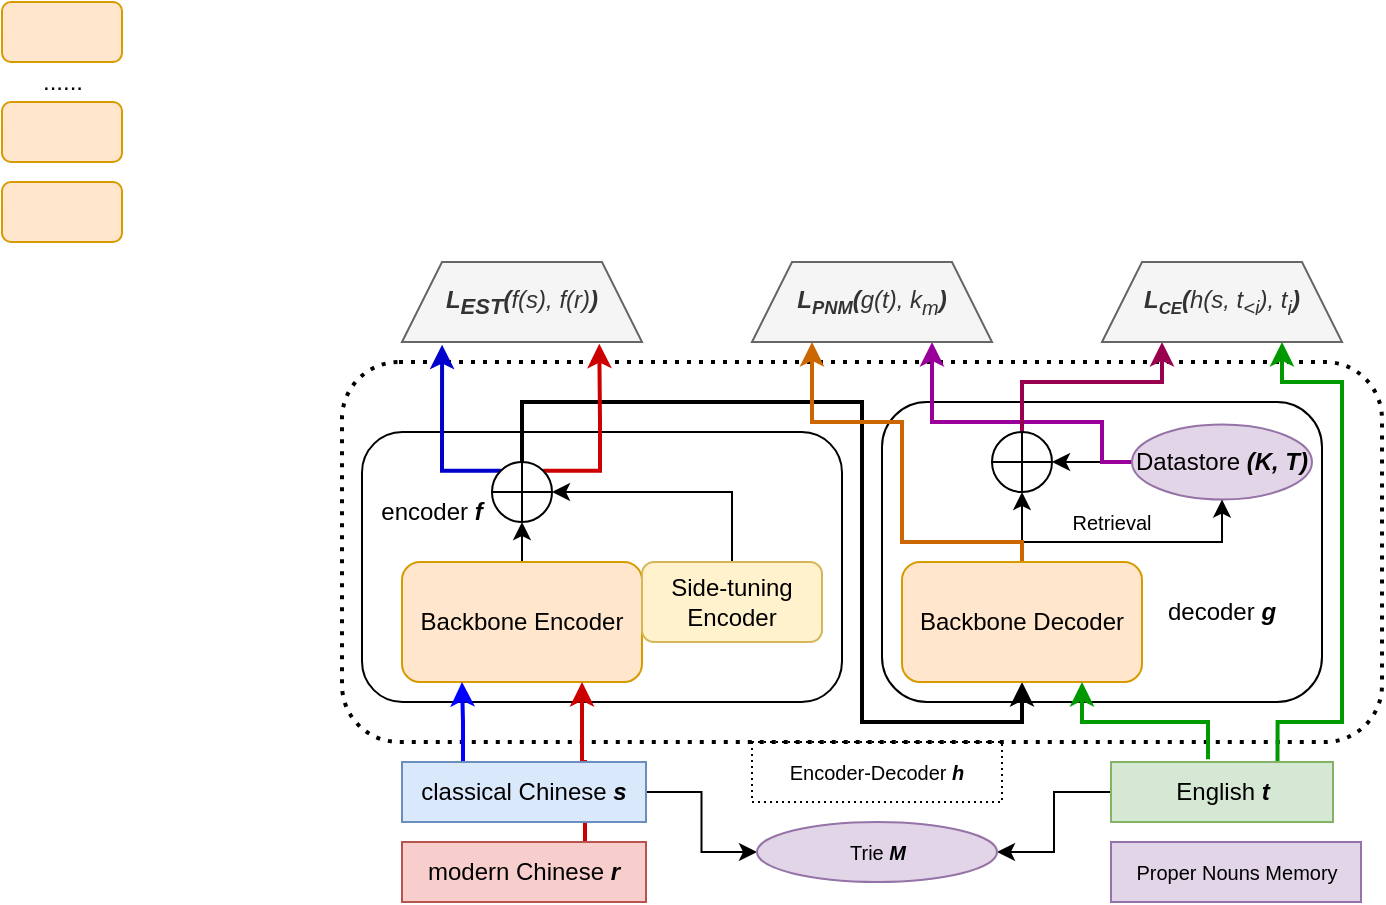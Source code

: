 <mxfile version="20.1.4" type="github">
  <diagram id="xoShVVpSHafOc3sDtM93" name="第 1 页">
    <mxGraphModel dx="981" dy="520" grid="1" gridSize="10" guides="1" tooltips="1" connect="1" arrows="1" fold="1" page="1" pageScale="1" pageWidth="827" pageHeight="1169" math="0" shadow="0">
      <root>
        <mxCell id="0" />
        <mxCell id="1" parent="0" />
        <mxCell id="M6iwQH-j2GS4edgFq6HO-42" value="" style="rounded=1;whiteSpace=wrap;html=1;fontSize=10;fillColor=none;dashed=1;dashPattern=1 2;strokeWidth=2;" vertex="1" parent="1">
          <mxGeometry x="190" y="240" width="520" height="190" as="geometry" />
        </mxCell>
        <mxCell id="M6iwQH-j2GS4edgFq6HO-21" value="" style="rounded=1;whiteSpace=wrap;html=1;fontSize=12;fillColor=none;" vertex="1" parent="1">
          <mxGeometry x="200" y="275" width="240" height="135" as="geometry" />
        </mxCell>
        <mxCell id="M6iwQH-j2GS4edgFq6HO-1" value="" style="rounded=1;whiteSpace=wrap;html=1;fillColor=#ffe6cc;strokeColor=#d79b00;" vertex="1" parent="1">
          <mxGeometry x="20" y="110" width="60" height="30" as="geometry" />
        </mxCell>
        <mxCell id="M6iwQH-j2GS4edgFq6HO-2" value="" style="rounded=1;whiteSpace=wrap;html=1;fillColor=#ffe6cc;strokeColor=#d79b00;" vertex="1" parent="1">
          <mxGeometry x="20" y="60" width="60" height="30" as="geometry" />
        </mxCell>
        <mxCell id="M6iwQH-j2GS4edgFq6HO-3" value="" style="rounded=1;whiteSpace=wrap;html=1;fillColor=#ffe6cc;strokeColor=#d79b00;" vertex="1" parent="1">
          <mxGeometry x="20" y="150" width="60" height="30" as="geometry" />
        </mxCell>
        <mxCell id="M6iwQH-j2GS4edgFq6HO-4" value="......" style="text;html=1;align=center;verticalAlign=middle;resizable=0;points=[];autosize=1;strokeColor=none;fillColor=none;" vertex="1" parent="1">
          <mxGeometry x="30" y="85" width="40" height="30" as="geometry" />
        </mxCell>
        <mxCell id="M6iwQH-j2GS4edgFq6HO-9" style="edgeStyle=orthogonalEdgeStyle;rounded=0;orthogonalLoop=1;jettySize=auto;html=1;exitX=0.5;exitY=0;exitDx=0;exitDy=0;entryX=0;entryY=0.5;entryDx=0;entryDy=0;" edge="1" parent="1" source="M6iwQH-j2GS4edgFq6HO-5" target="M6iwQH-j2GS4edgFq6HO-7">
          <mxGeometry relative="1" as="geometry" />
        </mxCell>
        <mxCell id="M6iwQH-j2GS4edgFq6HO-5" value="Backbone Encoder" style="rounded=1;whiteSpace=wrap;html=1;fillColor=#ffe6cc;strokeColor=#d79b00;" vertex="1" parent="1">
          <mxGeometry x="220" y="340" width="120" height="60" as="geometry" />
        </mxCell>
        <mxCell id="M6iwQH-j2GS4edgFq6HO-8" style="edgeStyle=orthogonalEdgeStyle;rounded=0;orthogonalLoop=1;jettySize=auto;html=1;exitX=0.5;exitY=0;exitDx=0;exitDy=0;entryX=0.5;entryY=1;entryDx=0;entryDy=0;" edge="1" parent="1" source="M6iwQH-j2GS4edgFq6HO-6" target="M6iwQH-j2GS4edgFq6HO-7">
          <mxGeometry relative="1" as="geometry" />
        </mxCell>
        <mxCell id="M6iwQH-j2GS4edgFq6HO-6" value="Side-tuning Encoder" style="rounded=1;whiteSpace=wrap;html=1;fillColor=#fff2cc;strokeColor=#d6b656;" vertex="1" parent="1">
          <mxGeometry x="340" y="340" width="90" height="40" as="geometry" />
        </mxCell>
        <mxCell id="M6iwQH-j2GS4edgFq6HO-17" style="edgeStyle=orthogonalEdgeStyle;rounded=0;orthogonalLoop=1;jettySize=auto;html=1;exitX=1;exitY=0;exitDx=0;exitDy=0;entryX=0.167;entryY=1.033;entryDx=0;entryDy=0;entryPerimeter=0;strokeColor=#0000CC;strokeWidth=2;" edge="1" parent="1" source="M6iwQH-j2GS4edgFq6HO-7" target="M6iwQH-j2GS4edgFq6HO-15">
          <mxGeometry relative="1" as="geometry">
            <Array as="points">
              <mxPoint x="240" y="294" />
            </Array>
          </mxGeometry>
        </mxCell>
        <mxCell id="M6iwQH-j2GS4edgFq6HO-30" style="edgeStyle=orthogonalEdgeStyle;rounded=0;orthogonalLoop=1;jettySize=auto;html=1;exitX=1;exitY=0.5;exitDx=0;exitDy=0;entryX=0.5;entryY=1;entryDx=0;entryDy=0;fontSize=12;strokeColor=#000000;strokeWidth=2;" edge="1" parent="1" source="M6iwQH-j2GS4edgFq6HO-7" target="M6iwQH-j2GS4edgFq6HO-25">
          <mxGeometry relative="1" as="geometry">
            <Array as="points">
              <mxPoint x="280" y="260" />
              <mxPoint x="450" y="260" />
              <mxPoint x="450" y="420" />
              <mxPoint x="530" y="420" />
            </Array>
          </mxGeometry>
        </mxCell>
        <mxCell id="M6iwQH-j2GS4edgFq6HO-18" style="edgeStyle=orthogonalEdgeStyle;rounded=0;orthogonalLoop=1;jettySize=auto;html=1;exitX=1;exitY=1;exitDx=0;exitDy=0;entryX=0.822;entryY=1.022;entryDx=0;entryDy=0;entryPerimeter=0;strokeColor=#CC0000;strokeWidth=2;" edge="1" parent="1" source="M6iwQH-j2GS4edgFq6HO-7" target="M6iwQH-j2GS4edgFq6HO-15">
          <mxGeometry relative="1" as="geometry">
            <Array as="points">
              <mxPoint x="319" y="294" />
              <mxPoint x="319" y="270" />
              <mxPoint x="319" y="270" />
            </Array>
          </mxGeometry>
        </mxCell>
        <mxCell id="M6iwQH-j2GS4edgFq6HO-7" value="" style="shape=orEllipse;perimeter=ellipsePerimeter;whiteSpace=wrap;html=1;backgroundOutline=1;rotation=-90;" vertex="1" parent="1">
          <mxGeometry x="265" y="290" width="30" height="30" as="geometry" />
        </mxCell>
        <mxCell id="M6iwQH-j2GS4edgFq6HO-12" style="edgeStyle=orthogonalEdgeStyle;rounded=0;orthogonalLoop=1;jettySize=auto;html=1;exitX=0.25;exitY=0;exitDx=0;exitDy=0;entryX=0.25;entryY=1;entryDx=0;entryDy=0;strokeColor=#0000FF;strokeWidth=2;" edge="1" parent="1" source="M6iwQH-j2GS4edgFq6HO-10" target="M6iwQH-j2GS4edgFq6HO-5">
          <mxGeometry relative="1" as="geometry" />
        </mxCell>
        <mxCell id="M6iwQH-j2GS4edgFq6HO-14" style="edgeStyle=orthogonalEdgeStyle;rounded=0;orthogonalLoop=1;jettySize=auto;html=1;exitX=0.75;exitY=0;exitDx=0;exitDy=0;entryX=0.75;entryY=1;entryDx=0;entryDy=0;strokeColor=#CC0000;strokeWidth=2;" edge="1" parent="1" source="M6iwQH-j2GS4edgFq6HO-11" target="M6iwQH-j2GS4edgFq6HO-5">
          <mxGeometry relative="1" as="geometry" />
        </mxCell>
        <mxCell id="M6iwQH-j2GS4edgFq6HO-45" style="edgeStyle=orthogonalEdgeStyle;rounded=0;orthogonalLoop=1;jettySize=auto;html=1;exitX=1;exitY=0.5;exitDx=0;exitDy=0;fontSize=10;strokeColor=#000000;strokeWidth=1;" edge="1" parent="1" source="M6iwQH-j2GS4edgFq6HO-10" target="M6iwQH-j2GS4edgFq6HO-44">
          <mxGeometry relative="1" as="geometry" />
        </mxCell>
        <mxCell id="M6iwQH-j2GS4edgFq6HO-10" value="&lt;font style=&quot;font-size: 12px;&quot;&gt;classical Chinese &lt;i style=&quot;&quot;&gt;&lt;b style=&quot;&quot;&gt;s&lt;/b&gt;&lt;/i&gt;&lt;/font&gt;" style="rounded=0;whiteSpace=wrap;html=1;fillColor=#dae8fc;strokeColor=#6c8ebf;" vertex="1" parent="1">
          <mxGeometry x="220" y="440" width="122" height="30" as="geometry" />
        </mxCell>
        <mxCell id="M6iwQH-j2GS4edgFq6HO-11" value="modern Chinese &lt;b&gt;&lt;i&gt;r&lt;/i&gt;&lt;/b&gt;" style="rounded=0;whiteSpace=wrap;html=1;fillColor=#f8cecc;strokeColor=#b85450;" vertex="1" parent="1">
          <mxGeometry x="220" y="480" width="122" height="30" as="geometry" />
        </mxCell>
        <mxCell id="M6iwQH-j2GS4edgFq6HO-15" value="&lt;i style=&quot;&quot;&gt;&lt;b&gt;L&lt;/b&gt;&lt;sub style=&quot;font-weight: bold;&quot;&gt;&lt;font style=&quot;font-size: 11px;&quot;&gt;EST&lt;/font&gt;&lt;/sub&gt;&lt;b&gt;(&lt;/b&gt;f(s), f(r)&lt;b&gt;)&lt;/b&gt;&lt;/i&gt;" style="shape=trapezoid;perimeter=trapezoidPerimeter;whiteSpace=wrap;html=1;fixedSize=1;fillColor=#f5f5f5;strokeColor=#666666;fontColor=#333333;" vertex="1" parent="1">
          <mxGeometry x="220" y="190" width="120" height="40" as="geometry" />
        </mxCell>
        <mxCell id="M6iwQH-j2GS4edgFq6HO-22" value="encoder&lt;i&gt; &lt;b&gt;f&lt;/b&gt;&lt;/i&gt;" style="text;html=1;strokeColor=none;fillColor=none;align=center;verticalAlign=middle;whiteSpace=wrap;rounded=0;fontSize=12;" vertex="1" parent="1">
          <mxGeometry x="205" y="300" width="60" height="30" as="geometry" />
        </mxCell>
        <mxCell id="M6iwQH-j2GS4edgFq6HO-23" value="" style="rounded=1;whiteSpace=wrap;html=1;fontSize=12;fillColor=none;" vertex="1" parent="1">
          <mxGeometry x="460" y="260" width="220" height="150" as="geometry" />
        </mxCell>
        <mxCell id="M6iwQH-j2GS4edgFq6HO-29" style="edgeStyle=orthogonalEdgeStyle;rounded=0;orthogonalLoop=1;jettySize=auto;html=1;exitX=0;exitY=0.5;exitDx=0;exitDy=0;entryX=0.5;entryY=1;entryDx=0;entryDy=0;fontSize=12;strokeColor=#000000;strokeWidth=1;" edge="1" parent="1" source="M6iwQH-j2GS4edgFq6HO-24" target="M6iwQH-j2GS4edgFq6HO-26">
          <mxGeometry relative="1" as="geometry">
            <Array as="points">
              <mxPoint x="590" y="290" />
            </Array>
          </mxGeometry>
        </mxCell>
        <mxCell id="M6iwQH-j2GS4edgFq6HO-35" style="edgeStyle=orthogonalEdgeStyle;rounded=0;orthogonalLoop=1;jettySize=auto;html=1;exitX=0;exitY=0.5;exitDx=0;exitDy=0;entryX=0.75;entryY=1;entryDx=0;entryDy=0;fontSize=10;strokeColor=#990099;strokeWidth=2;" edge="1" parent="1" source="M6iwQH-j2GS4edgFq6HO-24" target="M6iwQH-j2GS4edgFq6HO-33">
          <mxGeometry relative="1" as="geometry">
            <Array as="points">
              <mxPoint x="570" y="290" />
              <mxPoint x="570" y="270" />
              <mxPoint x="485" y="270" />
            </Array>
          </mxGeometry>
        </mxCell>
        <mxCell id="M6iwQH-j2GS4edgFq6HO-24" value="Datastore &lt;i&gt;&lt;b&gt;(K, T)&lt;/b&gt;&lt;/i&gt;" style="ellipse;whiteSpace=wrap;html=1;fontSize=12;fillColor=#e1d5e7;strokeColor=#9673a6;" vertex="1" parent="1">
          <mxGeometry x="585" y="271.25" width="90" height="37.5" as="geometry" />
        </mxCell>
        <mxCell id="M6iwQH-j2GS4edgFq6HO-27" style="edgeStyle=orthogonalEdgeStyle;rounded=0;orthogonalLoop=1;jettySize=auto;html=1;exitX=0.5;exitY=0;exitDx=0;exitDy=0;entryX=0;entryY=0.5;entryDx=0;entryDy=0;fontSize=12;strokeColor=#000000;strokeWidth=1;" edge="1" parent="1" source="M6iwQH-j2GS4edgFq6HO-25" target="M6iwQH-j2GS4edgFq6HO-26">
          <mxGeometry relative="1" as="geometry" />
        </mxCell>
        <mxCell id="M6iwQH-j2GS4edgFq6HO-31" style="edgeStyle=orthogonalEdgeStyle;rounded=0;orthogonalLoop=1;jettySize=auto;html=1;exitX=0.5;exitY=0;exitDx=0;exitDy=0;entryX=0.5;entryY=1;entryDx=0;entryDy=0;fontSize=12;strokeColor=#000000;strokeWidth=1;" edge="1" parent="1" source="M6iwQH-j2GS4edgFq6HO-25" target="M6iwQH-j2GS4edgFq6HO-24">
          <mxGeometry relative="1" as="geometry">
            <Array as="points">
              <mxPoint x="530" y="330" />
              <mxPoint x="630" y="330" />
              <mxPoint x="630" y="318" />
            </Array>
          </mxGeometry>
        </mxCell>
        <mxCell id="M6iwQH-j2GS4edgFq6HO-36" style="edgeStyle=orthogonalEdgeStyle;rounded=0;orthogonalLoop=1;jettySize=auto;html=1;exitX=0.5;exitY=0;exitDx=0;exitDy=0;entryX=0.25;entryY=1;entryDx=0;entryDy=0;fontSize=10;strokeColor=#CC6600;strokeWidth=2;" edge="1" parent="1" source="M6iwQH-j2GS4edgFq6HO-25" target="M6iwQH-j2GS4edgFq6HO-33">
          <mxGeometry relative="1" as="geometry">
            <Array as="points">
              <mxPoint x="530" y="330" />
              <mxPoint x="470" y="330" />
              <mxPoint x="470" y="270" />
              <mxPoint x="425" y="270" />
            </Array>
          </mxGeometry>
        </mxCell>
        <mxCell id="M6iwQH-j2GS4edgFq6HO-25" value="Backbone Decoder" style="rounded=1;whiteSpace=wrap;html=1;fillColor=#ffe6cc;strokeColor=#d79b00;" vertex="1" parent="1">
          <mxGeometry x="470" y="340" width="120" height="60" as="geometry" />
        </mxCell>
        <mxCell id="M6iwQH-j2GS4edgFq6HO-40" style="edgeStyle=orthogonalEdgeStyle;rounded=0;orthogonalLoop=1;jettySize=auto;html=1;exitX=1;exitY=0.5;exitDx=0;exitDy=0;entryX=0.25;entryY=1;entryDx=0;entryDy=0;fontSize=10;strokeColor=#99004D;strokeWidth=2;" edge="1" parent="1" source="M6iwQH-j2GS4edgFq6HO-26" target="M6iwQH-j2GS4edgFq6HO-37">
          <mxGeometry relative="1" as="geometry">
            <Array as="points">
              <mxPoint x="530" y="250" />
              <mxPoint x="600" y="250" />
            </Array>
          </mxGeometry>
        </mxCell>
        <mxCell id="M6iwQH-j2GS4edgFq6HO-26" value="" style="shape=orEllipse;perimeter=ellipsePerimeter;whiteSpace=wrap;html=1;backgroundOutline=1;rotation=-90;" vertex="1" parent="1">
          <mxGeometry x="515" y="275" width="30" height="30" as="geometry" />
        </mxCell>
        <mxCell id="M6iwQH-j2GS4edgFq6HO-32" value="&lt;font style=&quot;font-size: 10px;&quot;&gt;Retrieval&lt;/font&gt;" style="text;html=1;strokeColor=none;fillColor=none;align=center;verticalAlign=middle;whiteSpace=wrap;rounded=0;fontSize=12;" vertex="1" parent="1">
          <mxGeometry x="545" y="305" width="60" height="30" as="geometry" />
        </mxCell>
        <mxCell id="M6iwQH-j2GS4edgFq6HO-33" value="&lt;i style=&quot;&quot;&gt;&lt;b&gt;L&lt;span style=&quot;font-size: 11px;&quot;&gt;&lt;sub&gt;PNM&lt;/sub&gt;&lt;/span&gt;&lt;/b&gt;&lt;b&gt;(&lt;/b&gt;g(t), k&lt;sub&gt;m&lt;/sub&gt;&lt;b&gt;)&lt;/b&gt;&lt;/i&gt;" style="shape=trapezoid;perimeter=trapezoidPerimeter;whiteSpace=wrap;html=1;fixedSize=1;fillColor=#f5f5f5;strokeColor=#666666;fontColor=#333333;" vertex="1" parent="1">
          <mxGeometry x="395" y="190" width="120" height="40" as="geometry" />
        </mxCell>
        <mxCell id="M6iwQH-j2GS4edgFq6HO-34" value="decoder&lt;i&gt;&amp;nbsp;&lt;b&gt;g&lt;/b&gt;&lt;/i&gt;" style="text;html=1;strokeColor=none;fillColor=none;align=center;verticalAlign=middle;whiteSpace=wrap;rounded=0;fontSize=12;" vertex="1" parent="1">
          <mxGeometry x="600" y="350" width="60" height="30" as="geometry" />
        </mxCell>
        <mxCell id="M6iwQH-j2GS4edgFq6HO-37" value="&lt;i style=&quot;&quot;&gt;&lt;b&gt;L&lt;font size=&quot;1&quot;&gt;&lt;sub&gt;CE&lt;/sub&gt;&lt;/font&gt;&lt;/b&gt;&lt;b&gt;(&lt;/b&gt;h(s, t&lt;sub&gt;&amp;lt;i&lt;/sub&gt;), t&lt;sub&gt;i&lt;/sub&gt;&lt;b&gt;)&lt;/b&gt;&lt;/i&gt;" style="shape=trapezoid;perimeter=trapezoidPerimeter;whiteSpace=wrap;html=1;fixedSize=1;fillColor=#f5f5f5;strokeColor=#666666;fontColor=#333333;" vertex="1" parent="1">
          <mxGeometry x="570" y="190" width="120" height="40" as="geometry" />
        </mxCell>
        <mxCell id="M6iwQH-j2GS4edgFq6HO-39" style="edgeStyle=orthogonalEdgeStyle;rounded=0;orthogonalLoop=1;jettySize=auto;html=1;exitX=0.437;exitY=-0.046;exitDx=0;exitDy=0;entryX=0.75;entryY=1;entryDx=0;entryDy=0;fontSize=10;strokeColor=#009900;strokeWidth=2;exitPerimeter=0;" edge="1" parent="1" source="M6iwQH-j2GS4edgFq6HO-38" target="M6iwQH-j2GS4edgFq6HO-25">
          <mxGeometry relative="1" as="geometry">
            <Array as="points">
              <mxPoint x="623" y="420" />
              <mxPoint x="560" y="420" />
            </Array>
          </mxGeometry>
        </mxCell>
        <mxCell id="M6iwQH-j2GS4edgFq6HO-41" style="edgeStyle=orthogonalEdgeStyle;rounded=0;orthogonalLoop=1;jettySize=auto;html=1;exitX=0.75;exitY=0;exitDx=0;exitDy=0;entryX=0.75;entryY=1;entryDx=0;entryDy=0;fontSize=10;strokeColor=#009900;strokeWidth=2;" edge="1" parent="1" source="M6iwQH-j2GS4edgFq6HO-38" target="M6iwQH-j2GS4edgFq6HO-37">
          <mxGeometry relative="1" as="geometry">
            <Array as="points">
              <mxPoint x="658" y="420" />
              <mxPoint x="690" y="420" />
              <mxPoint x="690" y="250" />
              <mxPoint x="660" y="250" />
            </Array>
          </mxGeometry>
        </mxCell>
        <mxCell id="M6iwQH-j2GS4edgFq6HO-46" style="edgeStyle=orthogonalEdgeStyle;rounded=0;orthogonalLoop=1;jettySize=auto;html=1;exitX=0;exitY=0.5;exitDx=0;exitDy=0;entryX=1;entryY=0.5;entryDx=0;entryDy=0;fontSize=10;strokeColor=#000000;strokeWidth=1;" edge="1" parent="1" source="M6iwQH-j2GS4edgFq6HO-38" target="M6iwQH-j2GS4edgFq6HO-44">
          <mxGeometry relative="1" as="geometry" />
        </mxCell>
        <mxCell id="M6iwQH-j2GS4edgFq6HO-38" value="English &lt;b&gt;&lt;i&gt;t&lt;/i&gt;&lt;/b&gt;" style="rounded=0;whiteSpace=wrap;html=1;fillColor=#d5e8d4;strokeColor=#82b366;" vertex="1" parent="1">
          <mxGeometry x="574.5" y="440" width="111" height="30" as="geometry" />
        </mxCell>
        <mxCell id="M6iwQH-j2GS4edgFq6HO-43" value="Encoder-Decoder &lt;i&gt;&lt;b&gt;h&lt;/b&gt;&lt;/i&gt;" style="text;html=1;strokeColor=default;fillColor=none;align=center;verticalAlign=middle;whiteSpace=wrap;rounded=0;dashed=1;dashPattern=1 2;fontSize=10;labelBorderColor=none;" vertex="1" parent="1">
          <mxGeometry x="395" y="430" width="125" height="30" as="geometry" />
        </mxCell>
        <mxCell id="M6iwQH-j2GS4edgFq6HO-44" value="Trie &lt;b&gt;&lt;i&gt;M&lt;/i&gt;&lt;/b&gt;" style="ellipse;whiteSpace=wrap;html=1;fontSize=10;strokeWidth=1;fillColor=#e1d5e7;strokeColor=#9673a6;" vertex="1" parent="1">
          <mxGeometry x="397.5" y="470" width="120" height="30" as="geometry" />
        </mxCell>
        <mxCell id="M6iwQH-j2GS4edgFq6HO-48" value="Proper Nouns Memory" style="text;html=1;strokeColor=#9673a6;fillColor=#e1d5e7;align=center;verticalAlign=middle;whiteSpace=wrap;rounded=0;fontSize=10;" vertex="1" parent="1">
          <mxGeometry x="574.5" y="480" width="125" height="30" as="geometry" />
        </mxCell>
      </root>
    </mxGraphModel>
  </diagram>
</mxfile>
